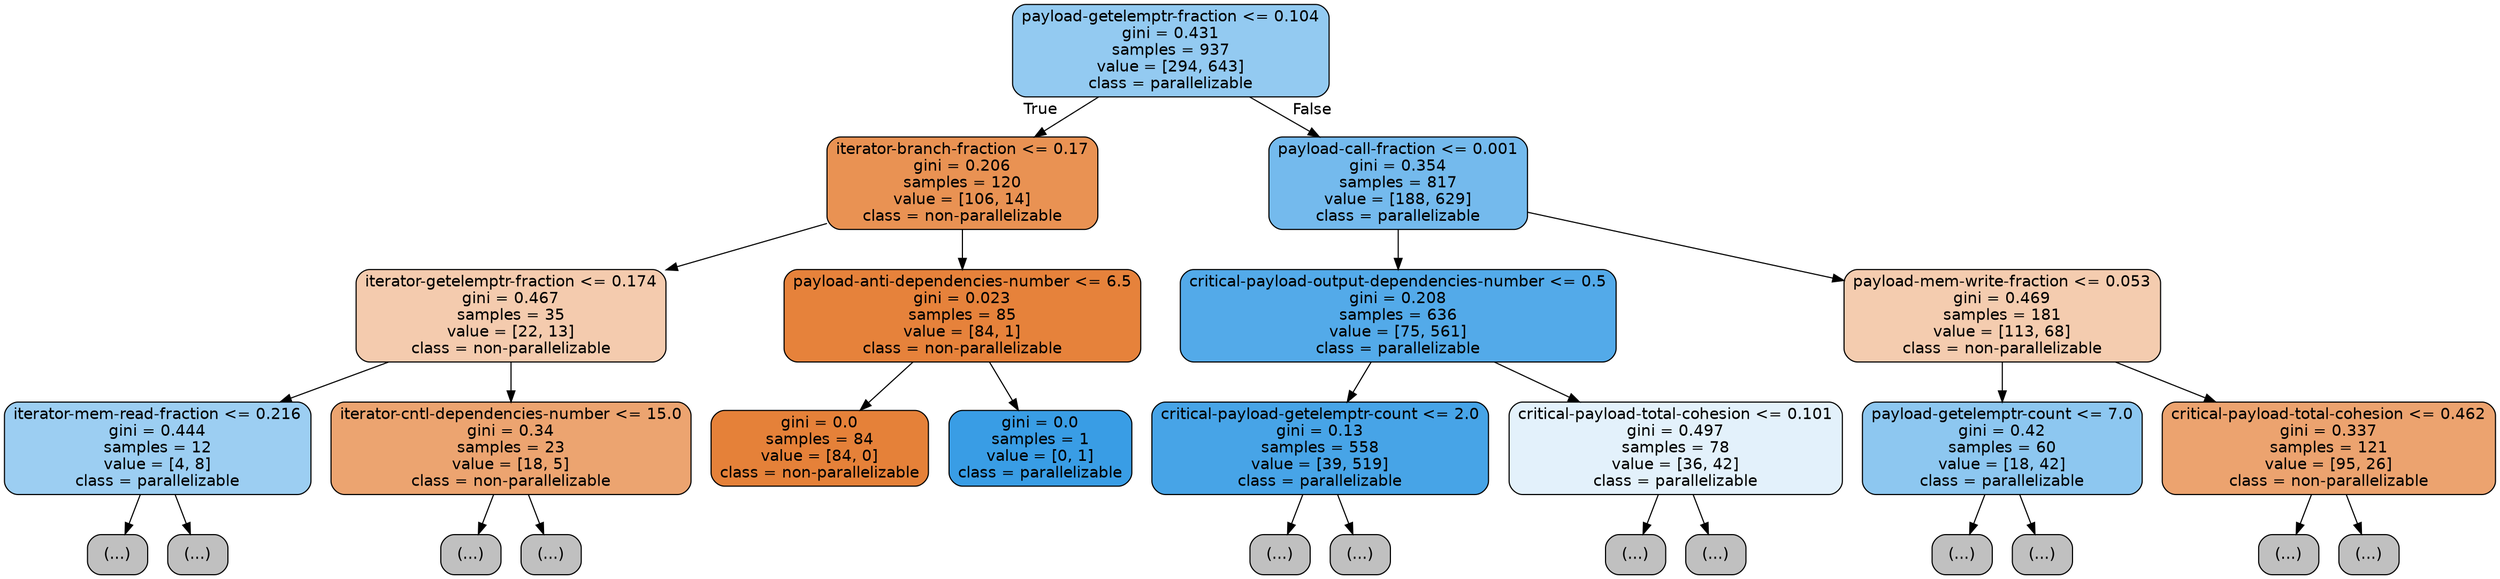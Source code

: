 digraph Tree {
node [shape=box, style="filled, rounded", color="black", fontname=helvetica] ;
edge [fontname=helvetica] ;
0 [label="payload-getelemptr-fraction <= 0.104\ngini = 0.431\nsamples = 937\nvalue = [294, 643]\nclass = parallelizable", fillcolor="#399de58a"] ;
1 [label="iterator-branch-fraction <= 0.17\ngini = 0.206\nsamples = 120\nvalue = [106, 14]\nclass = non-parallelizable", fillcolor="#e58139dd"] ;
0 -> 1 [labeldistance=2.5, labelangle=45, headlabel="True"] ;
2 [label="iterator-getelemptr-fraction <= 0.174\ngini = 0.467\nsamples = 35\nvalue = [22, 13]\nclass = non-parallelizable", fillcolor="#e5813968"] ;
1 -> 2 ;
3 [label="iterator-mem-read-fraction <= 0.216\ngini = 0.444\nsamples = 12\nvalue = [4, 8]\nclass = parallelizable", fillcolor="#399de57f"] ;
2 -> 3 ;
4 [label="(...)", fillcolor="#C0C0C0"] ;
3 -> 4 ;
9 [label="(...)", fillcolor="#C0C0C0"] ;
3 -> 9 ;
10 [label="iterator-cntl-dependencies-number <= 15.0\ngini = 0.34\nsamples = 23\nvalue = [18, 5]\nclass = non-parallelizable", fillcolor="#e58139b8"] ;
2 -> 10 ;
11 [label="(...)", fillcolor="#C0C0C0"] ;
10 -> 11 ;
16 [label="(...)", fillcolor="#C0C0C0"] ;
10 -> 16 ;
23 [label="payload-anti-dependencies-number <= 6.5\ngini = 0.023\nsamples = 85\nvalue = [84, 1]\nclass = non-parallelizable", fillcolor="#e58139fc"] ;
1 -> 23 ;
24 [label="gini = 0.0\nsamples = 84\nvalue = [84, 0]\nclass = non-parallelizable", fillcolor="#e58139ff"] ;
23 -> 24 ;
25 [label="gini = 0.0\nsamples = 1\nvalue = [0, 1]\nclass = parallelizable", fillcolor="#399de5ff"] ;
23 -> 25 ;
26 [label="payload-call-fraction <= 0.001\ngini = 0.354\nsamples = 817\nvalue = [188, 629]\nclass = parallelizable", fillcolor="#399de5b3"] ;
0 -> 26 [labeldistance=2.5, labelangle=-45, headlabel="False"] ;
27 [label="critical-payload-output-dependencies-number <= 0.5\ngini = 0.208\nsamples = 636\nvalue = [75, 561]\nclass = parallelizable", fillcolor="#399de5dd"] ;
26 -> 27 ;
28 [label="critical-payload-getelemptr-count <= 2.0\ngini = 0.13\nsamples = 558\nvalue = [39, 519]\nclass = parallelizable", fillcolor="#399de5ec"] ;
27 -> 28 ;
29 [label="(...)", fillcolor="#C0C0C0"] ;
28 -> 29 ;
80 [label="(...)", fillcolor="#C0C0C0"] ;
28 -> 80 ;
83 [label="critical-payload-total-cohesion <= 0.101\ngini = 0.497\nsamples = 78\nvalue = [36, 42]\nclass = parallelizable", fillcolor="#399de524"] ;
27 -> 83 ;
84 [label="(...)", fillcolor="#C0C0C0"] ;
83 -> 84 ;
87 [label="(...)", fillcolor="#C0C0C0"] ;
83 -> 87 ;
114 [label="payload-mem-write-fraction <= 0.053\ngini = 0.469\nsamples = 181\nvalue = [113, 68]\nclass = non-parallelizable", fillcolor="#e5813966"] ;
26 -> 114 ;
115 [label="payload-getelemptr-count <= 7.0\ngini = 0.42\nsamples = 60\nvalue = [18, 42]\nclass = parallelizable", fillcolor="#399de592"] ;
114 -> 115 ;
116 [label="(...)", fillcolor="#C0C0C0"] ;
115 -> 116 ;
117 [label="(...)", fillcolor="#C0C0C0"] ;
115 -> 117 ;
126 [label="critical-payload-total-cohesion <= 0.462\ngini = 0.337\nsamples = 121\nvalue = [95, 26]\nclass = non-parallelizable", fillcolor="#e58139b9"] ;
114 -> 126 ;
127 [label="(...)", fillcolor="#C0C0C0"] ;
126 -> 127 ;
150 [label="(...)", fillcolor="#C0C0C0"] ;
126 -> 150 ;
}